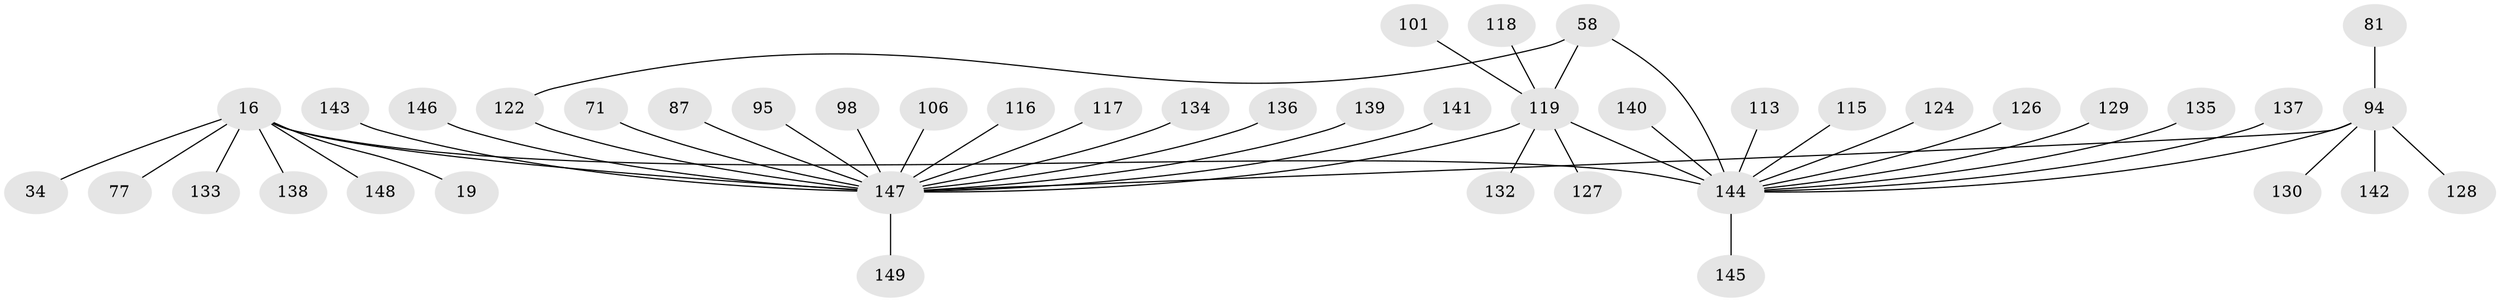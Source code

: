 // original degree distribution, {5: 0.040268456375838924, 8: 0.013422818791946308, 4: 0.04697986577181208, 3: 0.16778523489932887, 2: 0.3422818791946309, 7: 0.006711409395973154, 1: 0.37583892617449666, 6: 0.006711409395973154}
// Generated by graph-tools (version 1.1) at 2025/45/03/04/25 21:45:14]
// undirected, 44 vertices, 47 edges
graph export_dot {
graph [start="1"]
  node [color=gray90,style=filled];
  16 [super="+2+1+4"];
  19;
  34 [super="+6"];
  58 [super="+52"];
  71;
  77;
  81 [super="+67"];
  87;
  94 [super="+45+56"];
  95;
  98;
  101;
  106;
  113;
  115;
  116;
  117;
  118;
  119 [super="+78+110"];
  122 [super="+102"];
  124;
  126;
  127;
  128 [super="+73"];
  129 [super="+108"];
  130 [super="+59"];
  132;
  133 [super="+114"];
  134;
  135;
  136 [super="+46"];
  137;
  138 [super="+100"];
  139;
  140;
  141;
  142 [super="+60"];
  143;
  144 [super="+90+109+123+103+99+107+111+121"];
  145 [super="+63+93+131"];
  146 [super="+48"];
  147 [super="+37+22+44+68+83+76+112+120+125+55+69"];
  148 [super="+33"];
  149;
  16 -- 77;
  16 -- 19;
  16 -- 147 [weight=3];
  16 -- 34;
  16 -- 148;
  16 -- 144 [weight=4];
  16 -- 138;
  16 -- 133;
  58 -- 122;
  58 -- 119 [weight=2];
  58 -- 144;
  71 -- 147;
  81 -- 94;
  87 -- 147;
  94 -- 147 [weight=2];
  94 -- 130;
  94 -- 142;
  94 -- 128;
  94 -- 144;
  95 -- 147;
  98 -- 147;
  101 -- 119;
  106 -- 147;
  113 -- 144;
  115 -- 144;
  116 -- 147;
  117 -- 147;
  118 -- 119;
  119 -- 127;
  119 -- 147;
  119 -- 144 [weight=2];
  119 -- 132;
  122 -- 147;
  124 -- 144;
  126 -- 144;
  129 -- 144;
  134 -- 147;
  135 -- 144;
  136 -- 147;
  137 -- 144;
  139 -- 147;
  140 -- 144;
  141 -- 147;
  143 -- 147;
  144 -- 145;
  146 -- 147;
  147 -- 149;
}
